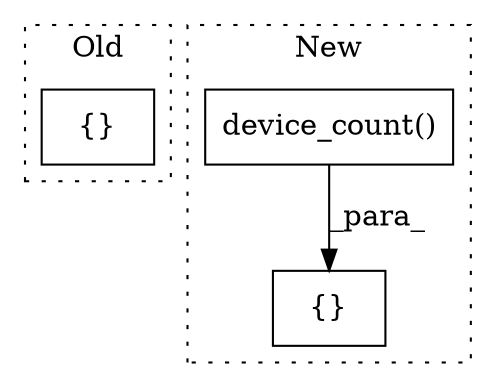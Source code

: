 digraph G {
subgraph cluster0 {
1 [label="{}" a="59" s="1912,1924" l="1,0" shape="box"];
label = "Old";
style="dotted";
}
subgraph cluster1 {
2 [label="device_count()" a="75" s="2232" l="18" shape="box"];
3 [label="{}" a="59" s="2216,2266" l="1,0" shape="box"];
label = "New";
style="dotted";
}
2 -> 3 [label="_para_"];
}